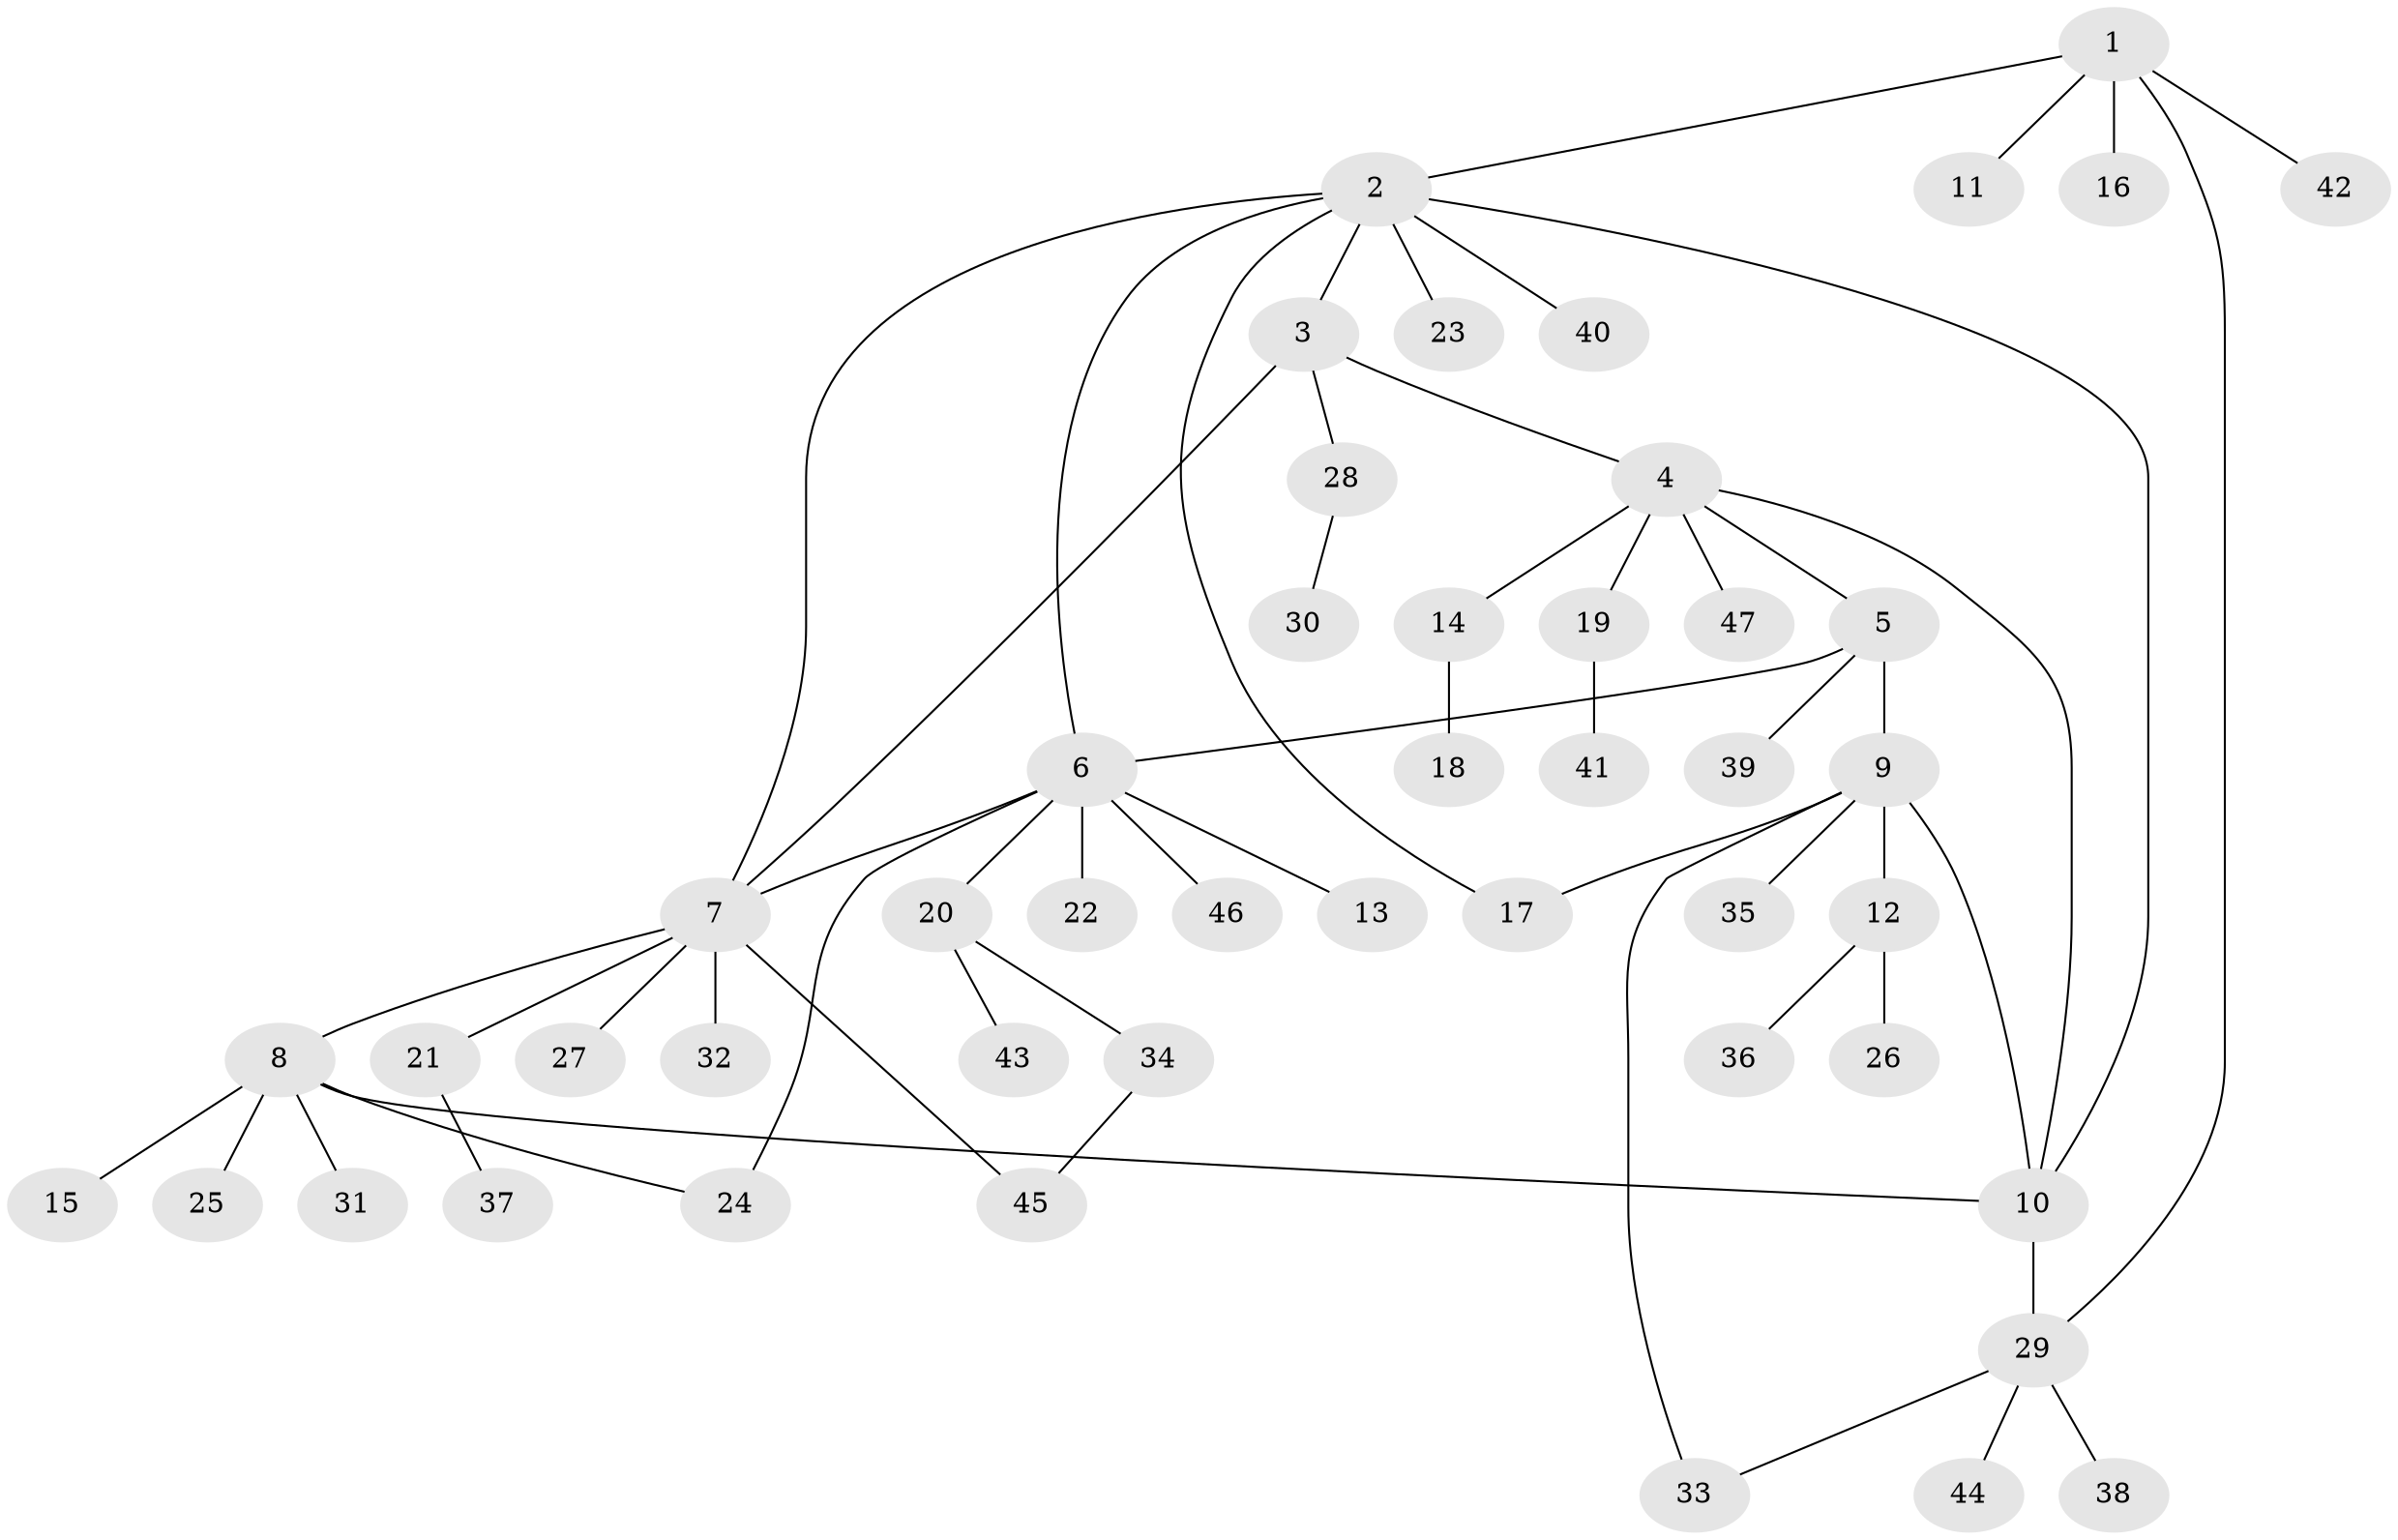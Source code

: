 // Generated by graph-tools (version 1.1) at 2025/55/03/09/25 04:55:53]
// undirected, 47 vertices, 57 edges
graph export_dot {
graph [start="1"]
  node [color=gray90,style=filled];
  1;
  2;
  3;
  4;
  5;
  6;
  7;
  8;
  9;
  10;
  11;
  12;
  13;
  14;
  15;
  16;
  17;
  18;
  19;
  20;
  21;
  22;
  23;
  24;
  25;
  26;
  27;
  28;
  29;
  30;
  31;
  32;
  33;
  34;
  35;
  36;
  37;
  38;
  39;
  40;
  41;
  42;
  43;
  44;
  45;
  46;
  47;
  1 -- 2;
  1 -- 11;
  1 -- 16;
  1 -- 29;
  1 -- 42;
  2 -- 3;
  2 -- 6;
  2 -- 7;
  2 -- 10;
  2 -- 17;
  2 -- 23;
  2 -- 40;
  3 -- 4;
  3 -- 7;
  3 -- 28;
  4 -- 5;
  4 -- 10;
  4 -- 14;
  4 -- 19;
  4 -- 47;
  5 -- 6;
  5 -- 9;
  5 -- 39;
  6 -- 7;
  6 -- 13;
  6 -- 20;
  6 -- 22;
  6 -- 24;
  6 -- 46;
  7 -- 8;
  7 -- 21;
  7 -- 27;
  7 -- 32;
  7 -- 45;
  8 -- 10;
  8 -- 15;
  8 -- 24;
  8 -- 25;
  8 -- 31;
  9 -- 10;
  9 -- 12;
  9 -- 17;
  9 -- 33;
  9 -- 35;
  10 -- 29;
  12 -- 26;
  12 -- 36;
  14 -- 18;
  19 -- 41;
  20 -- 34;
  20 -- 43;
  21 -- 37;
  28 -- 30;
  29 -- 33;
  29 -- 38;
  29 -- 44;
  34 -- 45;
}
